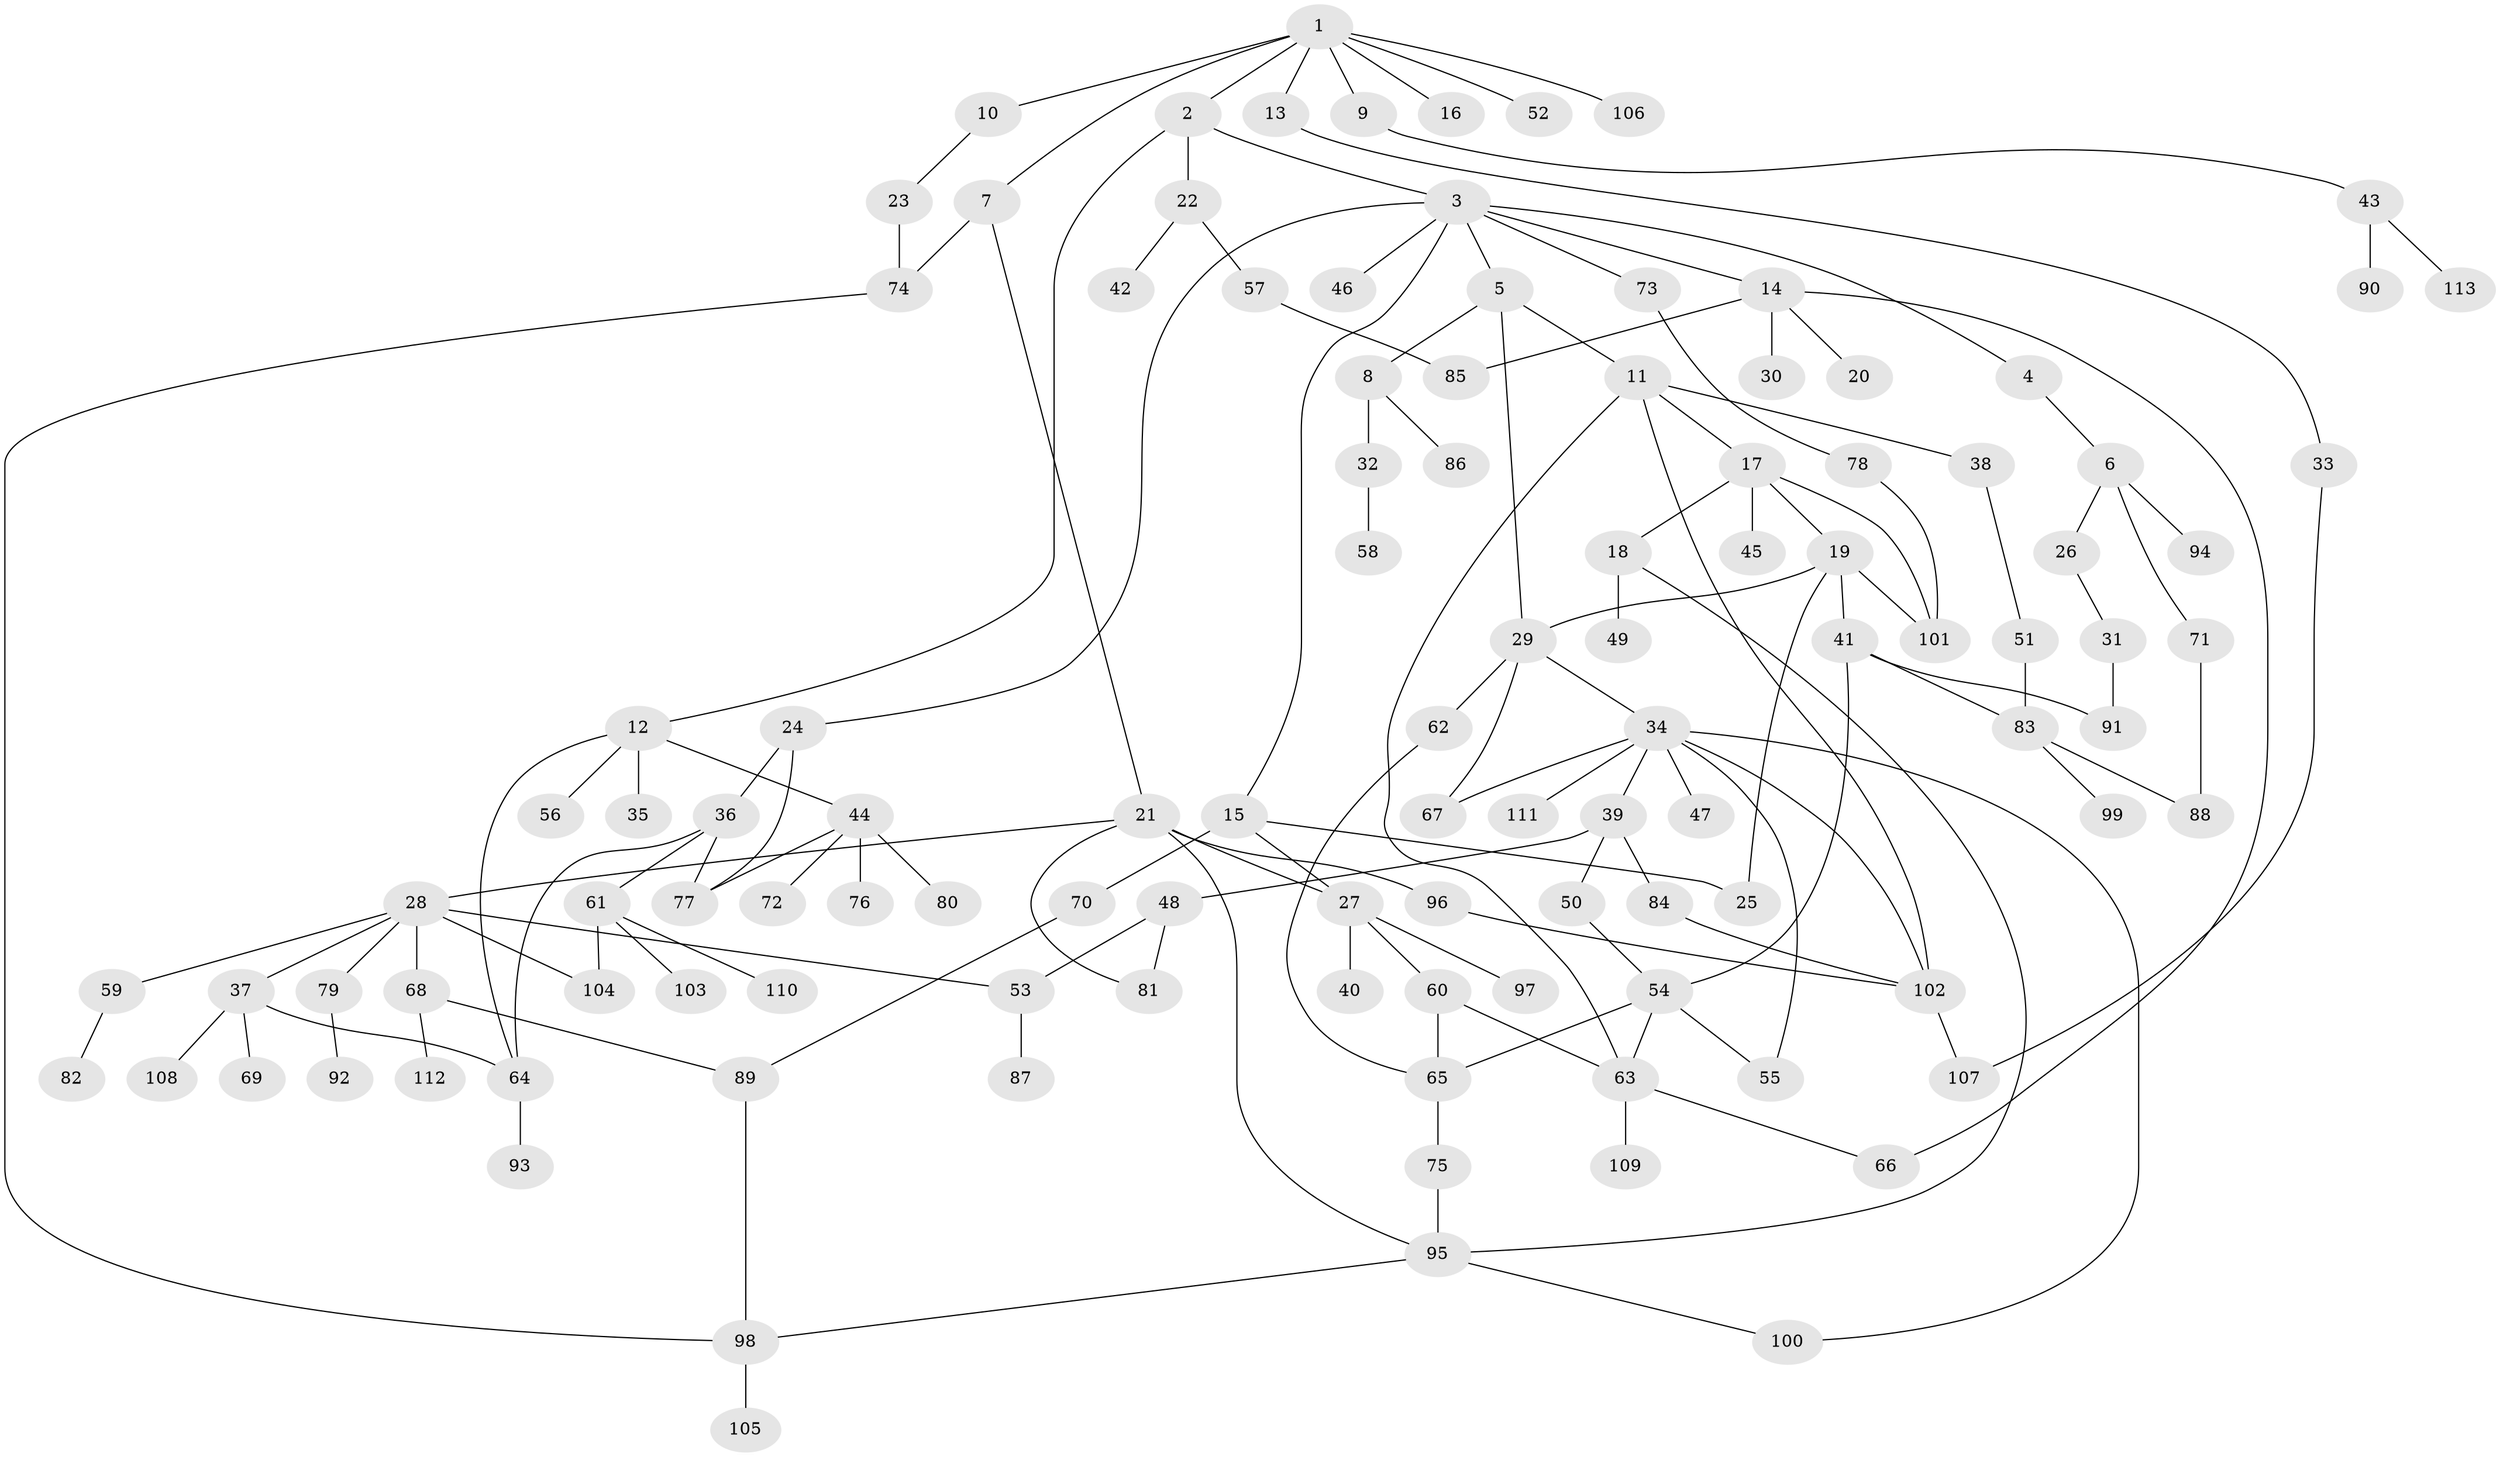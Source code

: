 // coarse degree distribution, {7: 0.05, 4: 0.1, 10: 0.0125, 2: 0.2125, 3: 0.1625, 5: 0.075, 1: 0.35, 9: 0.0125, 6: 0.025}
// Generated by graph-tools (version 1.1) at 2025/41/03/06/25 10:41:29]
// undirected, 113 vertices, 147 edges
graph export_dot {
graph [start="1"]
  node [color=gray90,style=filled];
  1;
  2;
  3;
  4;
  5;
  6;
  7;
  8;
  9;
  10;
  11;
  12;
  13;
  14;
  15;
  16;
  17;
  18;
  19;
  20;
  21;
  22;
  23;
  24;
  25;
  26;
  27;
  28;
  29;
  30;
  31;
  32;
  33;
  34;
  35;
  36;
  37;
  38;
  39;
  40;
  41;
  42;
  43;
  44;
  45;
  46;
  47;
  48;
  49;
  50;
  51;
  52;
  53;
  54;
  55;
  56;
  57;
  58;
  59;
  60;
  61;
  62;
  63;
  64;
  65;
  66;
  67;
  68;
  69;
  70;
  71;
  72;
  73;
  74;
  75;
  76;
  77;
  78;
  79;
  80;
  81;
  82;
  83;
  84;
  85;
  86;
  87;
  88;
  89;
  90;
  91;
  92;
  93;
  94;
  95;
  96;
  97;
  98;
  99;
  100;
  101;
  102;
  103;
  104;
  105;
  106;
  107;
  108;
  109;
  110;
  111;
  112;
  113;
  1 -- 2;
  1 -- 7;
  1 -- 9;
  1 -- 10;
  1 -- 13;
  1 -- 16;
  1 -- 52;
  1 -- 106;
  2 -- 3;
  2 -- 12;
  2 -- 22;
  3 -- 4;
  3 -- 5;
  3 -- 14;
  3 -- 15;
  3 -- 24;
  3 -- 46;
  3 -- 73;
  4 -- 6;
  5 -- 8;
  5 -- 11;
  5 -- 29;
  6 -- 26;
  6 -- 71;
  6 -- 94;
  7 -- 21;
  7 -- 74;
  8 -- 32;
  8 -- 86;
  9 -- 43;
  10 -- 23;
  11 -- 17;
  11 -- 38;
  11 -- 63;
  11 -- 102;
  12 -- 35;
  12 -- 44;
  12 -- 56;
  12 -- 64;
  13 -- 33;
  14 -- 20;
  14 -- 30;
  14 -- 85;
  14 -- 66;
  15 -- 70;
  15 -- 27;
  15 -- 25;
  17 -- 18;
  17 -- 19;
  17 -- 45;
  17 -- 101;
  18 -- 49;
  18 -- 95;
  19 -- 25;
  19 -- 41;
  19 -- 29;
  19 -- 101;
  21 -- 27;
  21 -- 28;
  21 -- 96;
  21 -- 81;
  21 -- 95;
  22 -- 42;
  22 -- 57;
  23 -- 74;
  24 -- 36;
  24 -- 77;
  26 -- 31;
  27 -- 40;
  27 -- 60;
  27 -- 97;
  28 -- 37;
  28 -- 53;
  28 -- 59;
  28 -- 68;
  28 -- 79;
  28 -- 104;
  29 -- 34;
  29 -- 62;
  29 -- 67;
  31 -- 91;
  32 -- 58;
  33 -- 107;
  34 -- 39;
  34 -- 47;
  34 -- 55;
  34 -- 100;
  34 -- 111;
  34 -- 102;
  34 -- 67;
  36 -- 61;
  36 -- 77;
  36 -- 64;
  37 -- 64;
  37 -- 69;
  37 -- 108;
  38 -- 51;
  39 -- 48;
  39 -- 50;
  39 -- 84;
  41 -- 54;
  41 -- 83;
  41 -- 91;
  43 -- 90;
  43 -- 113;
  44 -- 72;
  44 -- 76;
  44 -- 80;
  44 -- 77;
  48 -- 81;
  48 -- 53;
  50 -- 54;
  51 -- 83;
  53 -- 87;
  54 -- 65;
  54 -- 63;
  54 -- 55;
  57 -- 85;
  59 -- 82;
  60 -- 63;
  60 -- 65;
  61 -- 103;
  61 -- 110;
  61 -- 104;
  62 -- 65;
  63 -- 66;
  63 -- 109;
  64 -- 93;
  65 -- 75;
  68 -- 89;
  68 -- 112;
  70 -- 89;
  71 -- 88;
  73 -- 78;
  74 -- 98;
  75 -- 95;
  78 -- 101;
  79 -- 92;
  83 -- 88;
  83 -- 99;
  84 -- 102;
  89 -- 98;
  95 -- 100;
  95 -- 98;
  96 -- 102;
  98 -- 105;
  102 -- 107;
}
